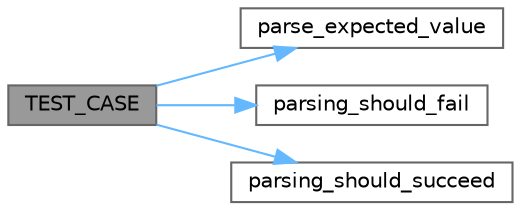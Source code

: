 digraph "TEST_CASE"
{
 // LATEX_PDF_SIZE
  bgcolor="transparent";
  edge [fontname=Helvetica,fontsize=10,labelfontname=Helvetica,labelfontsize=10];
  node [fontname=Helvetica,fontsize=10,shape=box,height=0.2,width=0.4];
  rankdir="LR";
  Node1 [id="Node000001",label="TEST_CASE",height=0.2,width=0.4,color="gray40", fillcolor="grey60", style="filled", fontcolor="black",tooltip=" "];
  Node1 -> Node2 [id="edge1_Node000001_Node000002",color="steelblue1",style="solid",tooltip=" "];
  Node2 [id="Node000002",label="parse_expected_value",height=0.2,width=0.4,color="grey40", fillcolor="white", style="filled",URL="$parsing__integers_8cpp.html#a07d4c58a09f3153315cbc432ad484667",tooltip=" "];
  Node1 -> Node3 [id="edge2_Node000001_Node000003",color="steelblue1",style="solid",tooltip=" "];
  Node3 [id="Node000003",label="parsing_should_fail",height=0.2,width=0.4,color="grey40", fillcolor="white", style="filled",URL="$parsing__integers_8cpp.html#abb62ba88da287401fc9d2d45deae5d2f",tooltip=" "];
  Node1 -> Node4 [id="edge3_Node000001_Node000004",color="steelblue1",style="solid",tooltip=" "];
  Node4 [id="Node000004",label="parsing_should_succeed",height=0.2,width=0.4,color="grey40", fillcolor="white", style="filled",URL="$parsing__integers_8cpp.html#a30109695559aaf89a453d43b49e65595",tooltip=" "];
}
